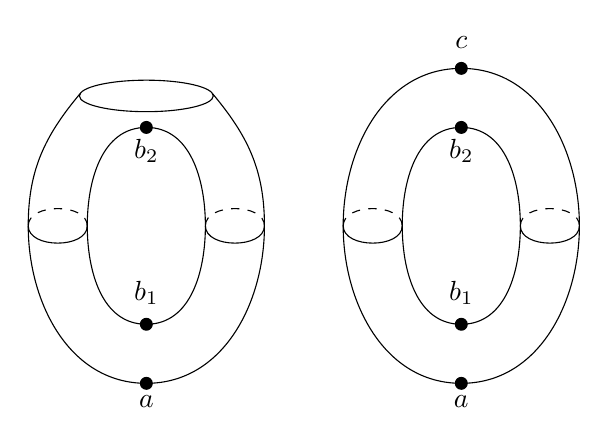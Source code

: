 \begin{tikzpicture}
	%Figure at the left
	\draw [] (-1.16,1.68) to [out=310,in=90] (-0.5,0) to [out=270,in=0] (-2,-2) to [out=180,in=270] (-3.5,0) to [out=90,in=230] (-2.84,1.68);
	\draw [] (-1.25,0) to [out=270,in=0] (-2,-1.25) to [out=180,in=270] (-2.75,0) to [out=90,in=180] (-2,1.25) to [out=0,in=90] (-1.25,0);
	\draw [] (-0.5,0) to [out=270,in=270] (-1.25,0);
	\draw [dashed] (-0.5,0) to [out=90,in=90] (-1.25,0);
	\draw [] (-2.75,0) to [out=270,in=270] (-3.5,0);
	\draw [dashed] (-2.75,0) to [out=90,in=90] (-3.5,0);

	%Section at the top
	\draw (-2,1.65) ellipse (8.5mm and 2mm);

	%Critical point b_2
	\draw [fill] (-2,1.25) circle [radius=0.75mm]
	node [label={[below,yshift=-1.5mm]$b_2$}] {};
	%Critical point b_1
	\draw [fill] (-2,-1.25) circle [radius=0.75mm]
	node [label={[above]$b_1$}] {};
	%Critical point a
	\draw [fill] (-2,-2) circle [radius=0.75mm]
	node [label={[below,yshift=-1.5mm]$a$}] {};

	%Figure at the right (Torus)
	\draw [] (2,2) to [out=0,in=90] (3.5,0) to [out=270,in=0] (2,-2) to [out=180,in=270] (0.5,0) to [out=90,in=180] (2,2);
	\draw [] (2.75,0) to [out=270,in=0] (2,-1.25) to [out=180,in=270] (1.25,0) to [out=90,in=180] (2,1.25) to [out=0,in=90] (2.75,0);
	\draw [] (0.5,0) to [out=270,in=270] (1.25,0);
	\draw [dashed] (0.5,0) to [out=90,in=90] (1.25,0);
	\draw [] (2.75,0) to [out=270,in=270] (3.5,0);
	\draw [dashed] (2.75,0) to [out=90,in=90] (3.5,0);

	%Critical point c
	\draw [fill] (2,2) circle [radius=0.75mm]
	node [label={[above]$c$}] {};
	%Critical point b_2
	\draw [fill] (2,1.25) circle [radius=0.75mm]
	node [label={[below,yshift=-1.5mm]$b_2$}] {};
	%Critical point b_1
	\draw [fill] (2,-1.25) circle [radius=0.75mm]
	node [label={[above]$b_1$}] {};
	%Critical point a
	\draw [fill] (2,-2) circle [radius=0.75mm]
	node [label={[below,yshift=-1.5mm]$a$}] {};
\end{tikzpicture}
